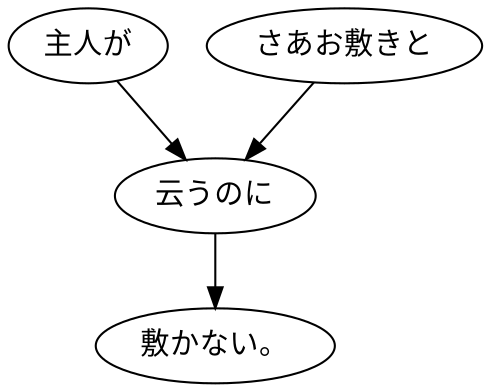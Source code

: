 digraph graph7197 {
	node0 [label="主人が"];
	node1 [label="さあお敷きと"];
	node2 [label="云うのに"];
	node3 [label="敷かない。"];
	node0 -> node2;
	node1 -> node2;
	node2 -> node3;
}
